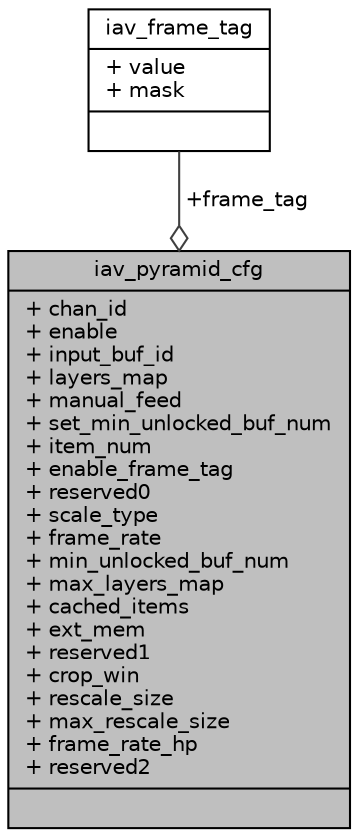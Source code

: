digraph "iav_pyramid_cfg"
{
 // INTERACTIVE_SVG=YES
 // LATEX_PDF_SIZE
  bgcolor="transparent";
  edge [fontname="Helvetica",fontsize="10",labelfontname="Helvetica",labelfontsize="10"];
  node [fontname="Helvetica",fontsize="10",shape=record];
  Node1 [label="{iav_pyramid_cfg\n|+ chan_id\l+ enable\l+ input_buf_id\l+ layers_map\l+ manual_feed\l+ set_min_unlocked_buf_num\l+ item_num\l+ enable_frame_tag\l+ reserved0\l+ scale_type\l+ frame_rate\l+ min_unlocked_buf_num\l+ max_layers_map\l+ cached_items\l+ ext_mem\l+ reserved1\l+ crop_win\l+ rescale_size\l+ max_rescale_size\l+ frame_rate_hp\l+ reserved2\l|}",height=0.2,width=0.4,color="black", fillcolor="grey75", style="filled", fontcolor="black",tooltip=" "];
  Node2 -> Node1 [color="grey25",fontsize="10",style="solid",label=" +frame_tag" ,arrowhead="odiamond",fontname="Helvetica"];
  Node2 [label="{iav_frame_tag\n|+ value\l+ mask\l|}",height=0.2,width=0.4,color="black",URL="$d6/db0/structiav__frame__tag.html",tooltip=" "];
}
